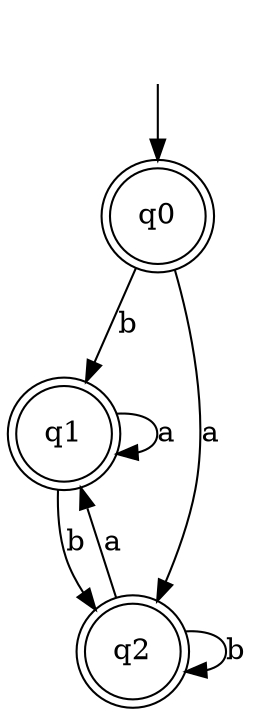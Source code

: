 digraph Automaton {

q1 [shape = doublecircle];

q2 [shape = doublecircle];

_nil [style = invis];

q0 [shape = doublecircle];

_nil -> q0;

q1 -> q1 [label = "a"];

q1 -> q2 [label = "b"];

q0 -> q2 [label = "a"];

q2 -> q1 [label = "a"];

q0 -> q1 [label = "b"];

q2 -> q2 [label = "b"];

}
